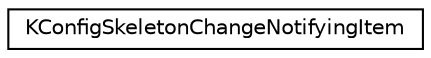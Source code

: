 digraph "Graphical Class Hierarchy"
{
  edge [fontname="Helvetica",fontsize="10",labelfontname="Helvetica",labelfontsize="10"];
  node [fontname="Helvetica",fontsize="10",shape=record];
  rankdir="LR";
  Node0 [label="KConfigSkeletonChangeNotifyingItem",height=0.2,width=0.4,color="black", fillcolor="white", style="filled",URL="$classKConfigSkeletonChangeNotifyingItem.html"];
}
